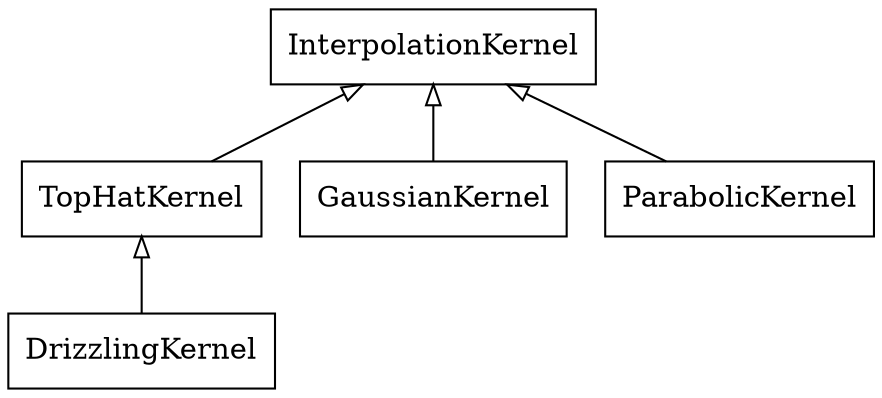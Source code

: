 digraph "classes" {
rankdir=BT
charset="utf-8"
"pykoala.cubing.DrizzlingKernel" [color="black", fontcolor="black", label=<DrizzlingKernel>, shape="record", style="solid"];
"pykoala.cubing.GaussianKernel" [color="black", fontcolor="black", label=<GaussianKernel>, shape="record", style="solid"];
"pykoala.cubing.InterpolationKernel" [color="black", fontcolor="black", label=<InterpolationKernel>, shape="record", style="solid"];
"pykoala.cubing.ParabolicKernel" [color="black", fontcolor="black", label=<ParabolicKernel>, shape="record", style="solid"];
"pykoala.cubing.TopHatKernel" [color="black", fontcolor="black", label=<TopHatKernel>, shape="record", style="solid"];
"pykoala.cubing.DrizzlingKernel" -> "pykoala.cubing.TopHatKernel" [arrowhead="empty", arrowtail="none"];
"pykoala.cubing.GaussianKernel" -> "pykoala.cubing.InterpolationKernel" [arrowhead="empty", arrowtail="none"];
"pykoala.cubing.ParabolicKernel" -> "pykoala.cubing.InterpolationKernel" [arrowhead="empty", arrowtail="none"];
"pykoala.cubing.TopHatKernel" -> "pykoala.cubing.InterpolationKernel" [arrowhead="empty", arrowtail="none"];
}
